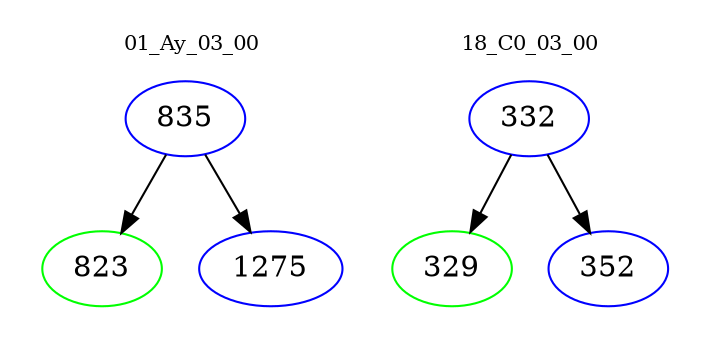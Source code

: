 digraph{
subgraph cluster_0 {
color = white
label = "01_Ay_03_00";
fontsize=10;
T0_835 [label="835", color="blue"]
T0_835 -> T0_823 [color="black"]
T0_823 [label="823", color="green"]
T0_835 -> T0_1275 [color="black"]
T0_1275 [label="1275", color="blue"]
}
subgraph cluster_1 {
color = white
label = "18_C0_03_00";
fontsize=10;
T1_332 [label="332", color="blue"]
T1_332 -> T1_329 [color="black"]
T1_329 [label="329", color="green"]
T1_332 -> T1_352 [color="black"]
T1_352 [label="352", color="blue"]
}
}
